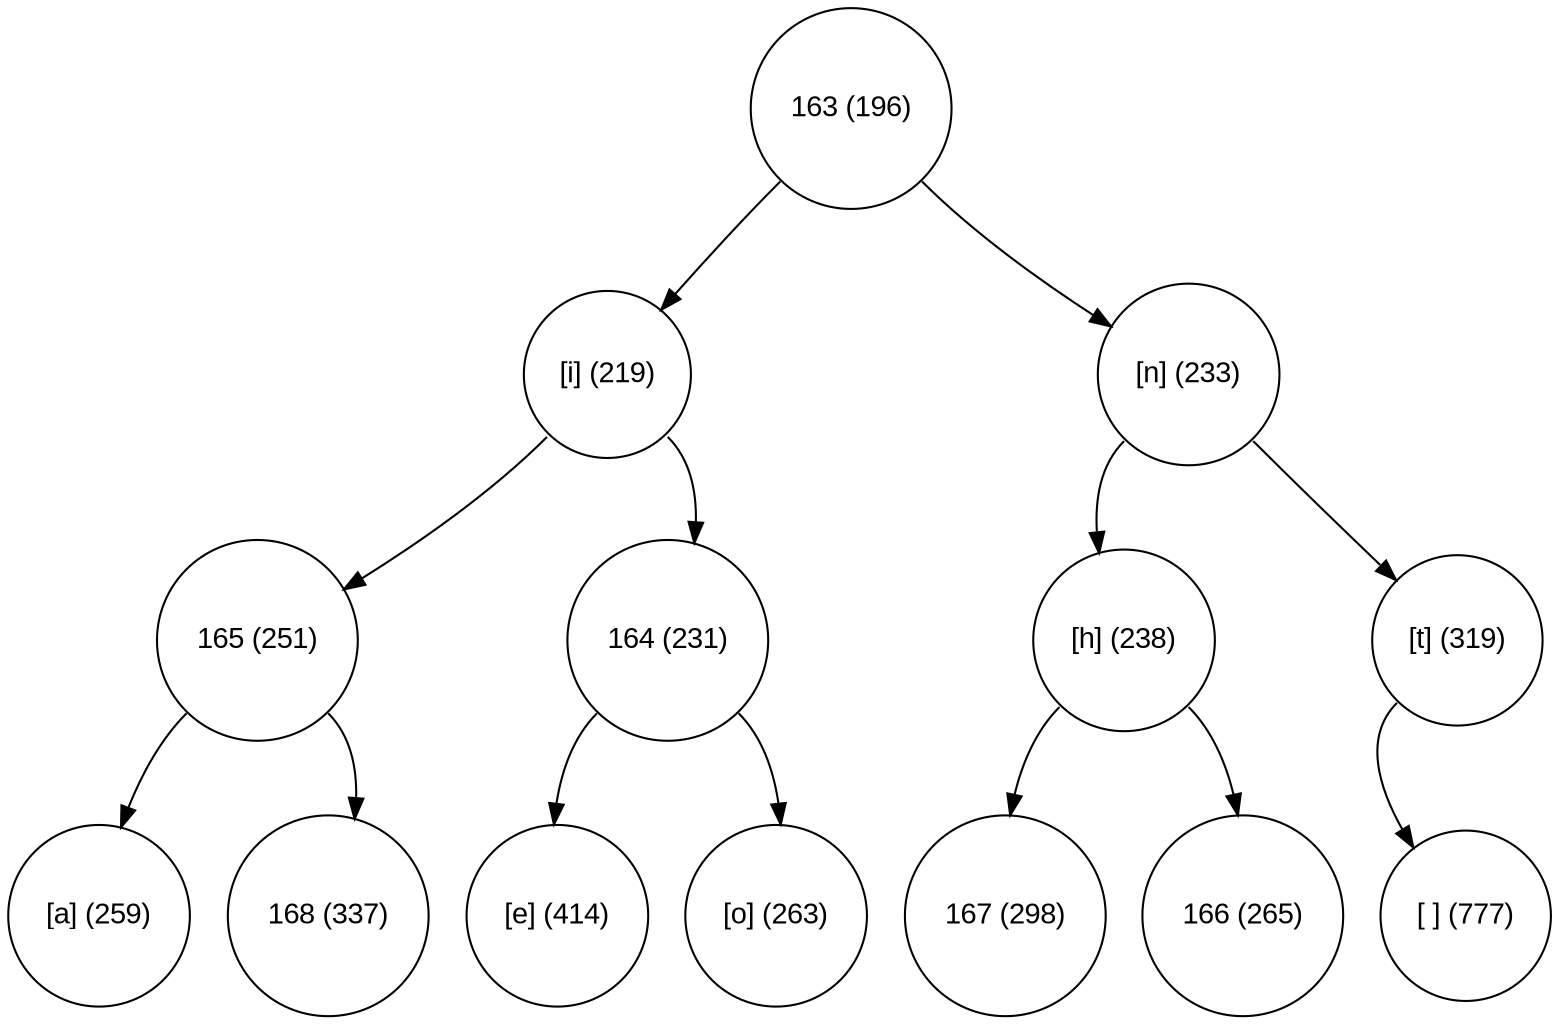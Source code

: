 digraph move_down {
	node [fontname="Arial", shape="circle", width=0.5]; 

	0 [label = "163 (196)"];
	0:sw -> 1;
	1 [label = "[i] (219)"];
	1:sw -> 3;
	3 [label = "165 (251)"];
	3:sw -> 7;
	7 [label = "[a] (259)"];
	3:se -> 8;
	8 [label = "168 (337)"];
	1:se -> 4;
	4 [label = "164 (231)"];
	4:sw -> 9;
	9 [label = "[e] (414)"];
	4:se -> 10;
	10 [label = "[o] (263)"];
	0:se -> 2;
	2 [label = "[n] (233)"];
	2:sw -> 5;
	5 [label = "[h] (238)"];
	5:sw -> 11;
	11 [label = "167 (298)"];
	5:se -> 12;
	12 [label = "166 (265)"];
	2:se -> 6;
	6 [label = "[t] (319)"];
	6:sw -> 13;
	13 [label = "[ ] (777)"];
}
